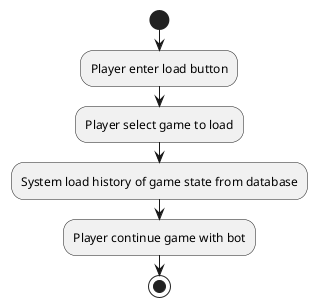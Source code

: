 @startuml

start

:Player enter load button;
:Player select game to load;
:System load history of game state from database;
:Player continue game with bot;

stop

@enduml